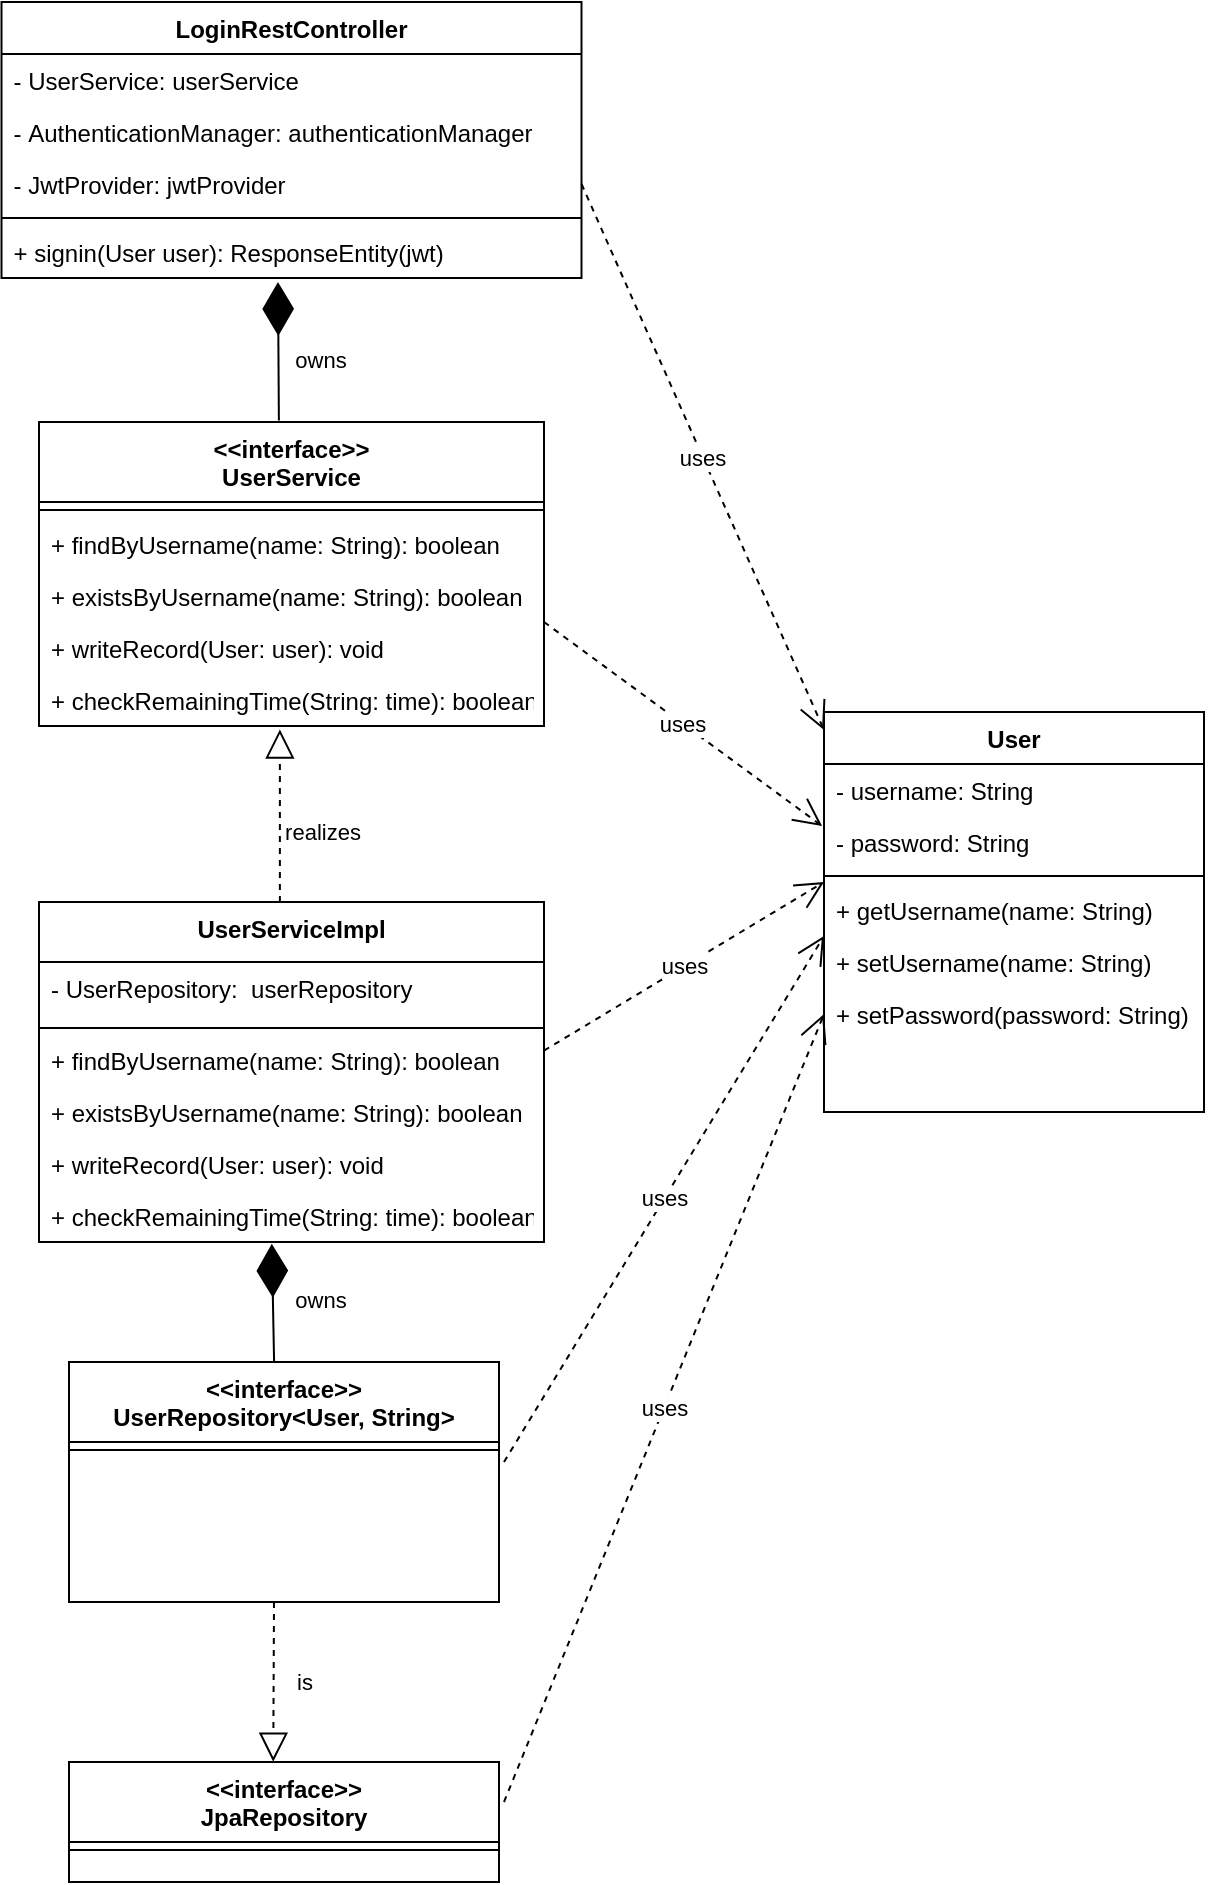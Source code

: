 <mxfile version="20.2.3" type="device"><diagram id="C5RBs43oDa-KdzZeNtuy" name="Page-1"><mxGraphModel dx="814" dy="428" grid="1" gridSize="10" guides="1" tooltips="1" connect="1" arrows="1" fold="1" page="1" pageScale="1" pageWidth="827" pageHeight="1169" math="0" shadow="0"><root><mxCell id="WIyWlLk6GJQsqaUBKTNV-0"/><mxCell id="WIyWlLk6GJQsqaUBKTNV-1" parent="WIyWlLk6GJQsqaUBKTNV-0"/><mxCell id="zkfFHV4jXpPFQw0GAbJ--0" value="LoginRestController" style="swimlane;fontStyle=1;align=center;verticalAlign=top;childLayout=stackLayout;horizontal=1;startSize=26;horizontalStack=0;resizeParent=1;resizeLast=0;collapsible=1;marginBottom=0;rounded=0;shadow=0;strokeWidth=1;" parent="WIyWlLk6GJQsqaUBKTNV-1" vertex="1"><mxGeometry x="138.75" y="30" width="290" height="138" as="geometry"><mxRectangle x="230" y="140" width="160" height="26" as="alternateBounds"/></mxGeometry></mxCell><mxCell id="zkfFHV4jXpPFQw0GAbJ--1" value="- UserService: userService" style="text;align=left;verticalAlign=top;spacingLeft=4;spacingRight=4;overflow=hidden;rotatable=0;points=[[0,0.5],[1,0.5]];portConstraint=eastwest;" parent="zkfFHV4jXpPFQw0GAbJ--0" vertex="1"><mxGeometry y="26" width="290" height="26" as="geometry"/></mxCell><mxCell id="zkfFHV4jXpPFQw0GAbJ--2" value="- AuthenticationManager: authenticationManager" style="text;align=left;verticalAlign=top;spacingLeft=4;spacingRight=4;overflow=hidden;rotatable=0;points=[[0,0.5],[1,0.5]];portConstraint=eastwest;rounded=0;shadow=0;html=0;" parent="zkfFHV4jXpPFQw0GAbJ--0" vertex="1"><mxGeometry y="52" width="290" height="26" as="geometry"/></mxCell><mxCell id="zkfFHV4jXpPFQw0GAbJ--3" value="- JwtProvider: jwtProvider" style="text;align=left;verticalAlign=top;spacingLeft=4;spacingRight=4;overflow=hidden;rotatable=0;points=[[0,0.5],[1,0.5]];portConstraint=eastwest;rounded=0;shadow=0;html=0;" parent="zkfFHV4jXpPFQw0GAbJ--0" vertex="1"><mxGeometry y="78" width="290" height="26" as="geometry"/></mxCell><mxCell id="zkfFHV4jXpPFQw0GAbJ--4" value="" style="line;html=1;strokeWidth=1;align=left;verticalAlign=middle;spacingTop=-1;spacingLeft=3;spacingRight=3;rotatable=0;labelPosition=right;points=[];portConstraint=eastwest;" parent="zkfFHV4jXpPFQw0GAbJ--0" vertex="1"><mxGeometry y="104" width="290" height="8" as="geometry"/></mxCell><mxCell id="zkfFHV4jXpPFQw0GAbJ--5" value="+ signin(User user): ResponseEntity(jwt)" style="text;align=left;verticalAlign=top;spacingLeft=4;spacingRight=4;overflow=hidden;rotatable=0;points=[[0,0.5],[1,0.5]];portConstraint=eastwest;" parent="zkfFHV4jXpPFQw0GAbJ--0" vertex="1"><mxGeometry y="112" width="290" height="26" as="geometry"/></mxCell><mxCell id="zkfFHV4jXpPFQw0GAbJ--6" value="&lt;&lt;interface&gt;&gt;&#10;UserService" style="swimlane;fontStyle=1;align=center;verticalAlign=top;childLayout=stackLayout;horizontal=1;startSize=40;horizontalStack=0;resizeParent=1;resizeLast=0;collapsible=1;marginBottom=0;rounded=0;shadow=0;strokeWidth=1;" parent="WIyWlLk6GJQsqaUBKTNV-1" vertex="1"><mxGeometry x="157.5" y="240" width="252.5" height="152" as="geometry"><mxRectangle x="130" y="380" width="160" height="26" as="alternateBounds"/></mxGeometry></mxCell><mxCell id="zkfFHV4jXpPFQw0GAbJ--9" value="" style="line;html=1;strokeWidth=1;align=left;verticalAlign=middle;spacingTop=-1;spacingLeft=3;spacingRight=3;rotatable=0;labelPosition=right;points=[];portConstraint=eastwest;" parent="zkfFHV4jXpPFQw0GAbJ--6" vertex="1"><mxGeometry y="40" width="252.5" height="8" as="geometry"/></mxCell><mxCell id="zkfFHV4jXpPFQw0GAbJ--10" value="+ findByUsername(name: String): boolean" style="text;align=left;verticalAlign=top;spacingLeft=4;spacingRight=4;overflow=hidden;rotatable=0;points=[[0,0.5],[1,0.5]];portConstraint=eastwest;fontStyle=0" parent="zkfFHV4jXpPFQw0GAbJ--6" vertex="1"><mxGeometry y="48" width="252.5" height="26" as="geometry"/></mxCell><mxCell id="zkfFHV4jXpPFQw0GAbJ--11" value="+ existsByUsername(name: String): boolean" style="text;align=left;verticalAlign=top;spacingLeft=4;spacingRight=4;overflow=hidden;rotatable=0;points=[[0,0.5],[1,0.5]];portConstraint=eastwest;" parent="zkfFHV4jXpPFQw0GAbJ--6" vertex="1"><mxGeometry y="74" width="252.5" height="26" as="geometry"/></mxCell><mxCell id="lvVtzZjJSqYKBXI0CJa6-1" value="+ writeRecord(User: user): void" style="text;align=left;verticalAlign=top;spacingLeft=4;spacingRight=4;overflow=hidden;rotatable=0;points=[[0,0.5],[1,0.5]];portConstraint=eastwest;" vertex="1" parent="zkfFHV4jXpPFQw0GAbJ--6"><mxGeometry y="100" width="252.5" height="26" as="geometry"/></mxCell><mxCell id="lvVtzZjJSqYKBXI0CJa6-3" value="+ checkRemainingTime(String: time): boolean" style="text;align=left;verticalAlign=top;spacingLeft=4;spacingRight=4;overflow=hidden;rotatable=0;points=[[0,0.5],[1,0.5]];portConstraint=eastwest;" vertex="1" parent="zkfFHV4jXpPFQw0GAbJ--6"><mxGeometry y="126" width="252.5" height="26" as="geometry"/></mxCell><mxCell id="zkfFHV4jXpPFQw0GAbJ--17" value="User" style="swimlane;fontStyle=1;align=center;verticalAlign=top;childLayout=stackLayout;horizontal=1;startSize=26;horizontalStack=0;resizeParent=1;resizeLast=0;collapsible=1;marginBottom=0;rounded=0;shadow=0;strokeWidth=1;" parent="WIyWlLk6GJQsqaUBKTNV-1" vertex="1"><mxGeometry x="550" y="385" width="190" height="200" as="geometry"><mxRectangle x="550" y="140" width="160" height="26" as="alternateBounds"/></mxGeometry></mxCell><mxCell id="zkfFHV4jXpPFQw0GAbJ--18" value="- username: String" style="text;align=left;verticalAlign=top;spacingLeft=4;spacingRight=4;overflow=hidden;rotatable=0;points=[[0,0.5],[1,0.5]];portConstraint=eastwest;" parent="zkfFHV4jXpPFQw0GAbJ--17" vertex="1"><mxGeometry y="26" width="190" height="26" as="geometry"/></mxCell><mxCell id="zkfFHV4jXpPFQw0GAbJ--19" value="- password: String" style="text;align=left;verticalAlign=top;spacingLeft=4;spacingRight=4;overflow=hidden;rotatable=0;points=[[0,0.5],[1,0.5]];portConstraint=eastwest;rounded=0;shadow=0;html=0;" parent="zkfFHV4jXpPFQw0GAbJ--17" vertex="1"><mxGeometry y="52" width="190" height="26" as="geometry"/></mxCell><mxCell id="zkfFHV4jXpPFQw0GAbJ--23" value="" style="line;html=1;strokeWidth=1;align=left;verticalAlign=middle;spacingTop=-1;spacingLeft=3;spacingRight=3;rotatable=0;labelPosition=right;points=[];portConstraint=eastwest;" parent="zkfFHV4jXpPFQw0GAbJ--17" vertex="1"><mxGeometry y="78" width="190" height="8" as="geometry"/></mxCell><mxCell id="zkfFHV4jXpPFQw0GAbJ--24" value="+ getUsername(name: String)" style="text;align=left;verticalAlign=top;spacingLeft=4;spacingRight=4;overflow=hidden;rotatable=0;points=[[0,0.5],[1,0.5]];portConstraint=eastwest;" parent="zkfFHV4jXpPFQw0GAbJ--17" vertex="1"><mxGeometry y="86" width="190" height="26" as="geometry"/></mxCell><mxCell id="zkfFHV4jXpPFQw0GAbJ--25" value="+ setUsername(name: String)" style="text;align=left;verticalAlign=top;spacingLeft=4;spacingRight=4;overflow=hidden;rotatable=0;points=[[0,0.5],[1,0.5]];portConstraint=eastwest;" parent="zkfFHV4jXpPFQw0GAbJ--17" vertex="1"><mxGeometry y="112" width="190" height="26" as="geometry"/></mxCell><mxCell id="w0S66s4mBTQuhMYGIc_d-1" value="+ setPassword(password: String)" style="text;align=left;verticalAlign=top;spacingLeft=4;spacingRight=4;overflow=hidden;rotatable=0;points=[[0,0.5],[1,0.5]];portConstraint=eastwest;" parent="zkfFHV4jXpPFQw0GAbJ--17" vertex="1"><mxGeometry y="138" width="190" height="26" as="geometry"/></mxCell><mxCell id="w0S66s4mBTQuhMYGIc_d-3" value="uses" style="endArrow=open;endSize=12;dashed=1;html=1;rounded=0;entryX=0;entryY=0.045;entryDx=0;entryDy=0;entryPerimeter=0;exitX=1;exitY=0.5;exitDx=0;exitDy=0;" parent="WIyWlLk6GJQsqaUBKTNV-1" target="zkfFHV4jXpPFQw0GAbJ--17" edge="1" source="zkfFHV4jXpPFQw0GAbJ--3"><mxGeometry width="160" relative="1" as="geometry"><mxPoint x="410" y="120" as="sourcePoint"/><mxPoint x="570" y="122" as="targetPoint"/></mxGeometry></mxCell><mxCell id="w0S66s4mBTQuhMYGIc_d-5" value="UserServiceImpl" style="swimlane;fontStyle=1;align=center;verticalAlign=top;childLayout=stackLayout;horizontal=1;startSize=30;horizontalStack=0;resizeParent=1;resizeLast=0;collapsible=1;marginBottom=0;rounded=0;shadow=0;strokeWidth=1;" parent="WIyWlLk6GJQsqaUBKTNV-1" vertex="1"><mxGeometry x="157.5" y="480" width="252.5" height="170" as="geometry"><mxRectangle x="130" y="380" width="160" height="26" as="alternateBounds"/></mxGeometry></mxCell><mxCell id="w0S66s4mBTQuhMYGIc_d-9" value="- UserRepository:  userRepository" style="text;align=left;verticalAlign=top;spacingLeft=4;spacingRight=4;overflow=hidden;rotatable=0;points=[[0,0.5],[1,0.5]];portConstraint=eastwest;fontStyle=0" parent="w0S66s4mBTQuhMYGIc_d-5" vertex="1"><mxGeometry y="30" width="252.5" height="30" as="geometry"/></mxCell><mxCell id="w0S66s4mBTQuhMYGIc_d-6" value="" style="line;html=1;strokeWidth=1;align=left;verticalAlign=middle;spacingTop=-1;spacingLeft=3;spacingRight=3;rotatable=0;labelPosition=right;points=[];portConstraint=eastwest;" parent="w0S66s4mBTQuhMYGIc_d-5" vertex="1"><mxGeometry y="60" width="252.5" height="6" as="geometry"/></mxCell><mxCell id="w0S66s4mBTQuhMYGIc_d-7" value="+ findByUsername(name: String): boolean" style="text;align=left;verticalAlign=top;spacingLeft=4;spacingRight=4;overflow=hidden;rotatable=0;points=[[0,0.5],[1,0.5]];portConstraint=eastwest;fontStyle=0" parent="w0S66s4mBTQuhMYGIc_d-5" vertex="1"><mxGeometry y="66" width="252.5" height="26" as="geometry"/></mxCell><mxCell id="w0S66s4mBTQuhMYGIc_d-8" value="+ existsByUsername(name: String): boolean" style="text;align=left;verticalAlign=top;spacingLeft=4;spacingRight=4;overflow=hidden;rotatable=0;points=[[0,0.5],[1,0.5]];portConstraint=eastwest;" parent="w0S66s4mBTQuhMYGIc_d-5" vertex="1"><mxGeometry y="92" width="252.5" height="26" as="geometry"/></mxCell><mxCell id="lvVtzZjJSqYKBXI0CJa6-2" value="+ writeRecord(User: user): void" style="text;align=left;verticalAlign=top;spacingLeft=4;spacingRight=4;overflow=hidden;rotatable=0;points=[[0,0.5],[1,0.5]];portConstraint=eastwest;" vertex="1" parent="w0S66s4mBTQuhMYGIc_d-5"><mxGeometry y="118" width="252.5" height="26" as="geometry"/></mxCell><mxCell id="lvVtzZjJSqYKBXI0CJa6-4" value="+ checkRemainingTime(String: time): boolean" style="text;align=left;verticalAlign=top;spacingLeft=4;spacingRight=4;overflow=hidden;rotatable=0;points=[[0,0.5],[1,0.5]];portConstraint=eastwest;" vertex="1" parent="w0S66s4mBTQuhMYGIc_d-5"><mxGeometry y="144" width="252.5" height="26" as="geometry"/></mxCell><mxCell id="w0S66s4mBTQuhMYGIc_d-10" value="&lt;&lt;interface&gt;&gt;&#10;UserRepository&lt;User, String&gt;" style="swimlane;fontStyle=1;align=center;verticalAlign=top;childLayout=stackLayout;horizontal=1;startSize=40;horizontalStack=0;resizeParent=1;resizeLast=0;collapsible=1;marginBottom=0;rounded=0;shadow=0;strokeWidth=1;" parent="WIyWlLk6GJQsqaUBKTNV-1" vertex="1"><mxGeometry x="172.5" y="710" width="215" height="120" as="geometry"><mxRectangle x="130" y="380" width="160" height="26" as="alternateBounds"/></mxGeometry></mxCell><mxCell id="w0S66s4mBTQuhMYGIc_d-11" value="" style="line;html=1;strokeWidth=1;align=left;verticalAlign=middle;spacingTop=-1;spacingLeft=3;spacingRight=3;rotatable=0;labelPosition=right;points=[];portConstraint=eastwest;" parent="w0S66s4mBTQuhMYGIc_d-10" vertex="1"><mxGeometry y="40" width="215" height="8" as="geometry"/></mxCell><mxCell id="w0S66s4mBTQuhMYGIc_d-14" value="&lt;&lt;interface&gt;&gt;&#10;JpaRepository" style="swimlane;fontStyle=1;align=center;verticalAlign=top;childLayout=stackLayout;horizontal=1;startSize=40;horizontalStack=0;resizeParent=1;resizeLast=0;collapsible=1;marginBottom=0;rounded=0;shadow=0;strokeWidth=1;" parent="WIyWlLk6GJQsqaUBKTNV-1" vertex="1"><mxGeometry x="172.5" y="910" width="215" height="60" as="geometry"><mxRectangle x="130" y="380" width="160" height="26" as="alternateBounds"/></mxGeometry></mxCell><mxCell id="w0S66s4mBTQuhMYGIc_d-15" value="" style="line;html=1;strokeWidth=1;align=left;verticalAlign=middle;spacingTop=-1;spacingLeft=3;spacingRight=3;rotatable=0;labelPosition=right;points=[];portConstraint=eastwest;" parent="w0S66s4mBTQuhMYGIc_d-14" vertex="1"><mxGeometry y="40" width="215" height="8" as="geometry"/></mxCell><mxCell id="w0S66s4mBTQuhMYGIc_d-16" value="uses" style="endArrow=open;endSize=12;dashed=1;html=1;rounded=0;entryX=-0.005;entryY=0.192;entryDx=0;entryDy=0;entryPerimeter=0;" parent="WIyWlLk6GJQsqaUBKTNV-1" target="zkfFHV4jXpPFQw0GAbJ--19" edge="1"><mxGeometry width="160" relative="1" as="geometry"><mxPoint x="410" y="340" as="sourcePoint"/><mxPoint x="508.51" y="583" as="targetPoint"/></mxGeometry></mxCell><mxCell id="w0S66s4mBTQuhMYGIc_d-17" value="uses" style="endArrow=open;endSize=12;dashed=1;html=1;rounded=0;entryX=0;entryY=0.875;entryDx=0;entryDy=0;entryPerimeter=0;exitX=1;exitY=0.319;exitDx=0;exitDy=0;exitPerimeter=0;" parent="WIyWlLk6GJQsqaUBKTNV-1" target="zkfFHV4jXpPFQw0GAbJ--23" edge="1" source="w0S66s4mBTQuhMYGIc_d-7"><mxGeometry width="160" relative="1" as="geometry"><mxPoint x="372.5" y="470" as="sourcePoint"/><mxPoint x="549.05" y="601.992" as="targetPoint"/></mxGeometry></mxCell><mxCell id="w0S66s4mBTQuhMYGIc_d-19" value="uses" style="endArrow=open;endSize=12;dashed=1;html=1;rounded=0;entryX=0;entryY=0;entryDx=0;entryDy=0;entryPerimeter=0;" parent="WIyWlLk6GJQsqaUBKTNV-1" target="zkfFHV4jXpPFQw0GAbJ--25" edge="1"><mxGeometry width="160" relative="1" as="geometry"><mxPoint x="390" y="760" as="sourcePoint"/><mxPoint x="550" y="660" as="targetPoint"/></mxGeometry></mxCell><mxCell id="w0S66s4mBTQuhMYGIc_d-20" value="uses" style="endArrow=open;endSize=12;dashed=1;html=1;rounded=0;entryX=0;entryY=0.5;entryDx=0;entryDy=0;" parent="WIyWlLk6GJQsqaUBKTNV-1" target="w0S66s4mBTQuhMYGIc_d-1" edge="1"><mxGeometry width="160" relative="1" as="geometry"><mxPoint x="390" y="930" as="sourcePoint"/><mxPoint x="550" y="860" as="targetPoint"/></mxGeometry></mxCell><mxCell id="w0S66s4mBTQuhMYGIc_d-22" value="" style="endArrow=diamondThin;endFill=1;endSize=24;html=1;rounded=0;exitX=0.475;exitY=-0.005;exitDx=0;exitDy=0;exitPerimeter=0;" parent="WIyWlLk6GJQsqaUBKTNV-1" source="zkfFHV4jXpPFQw0GAbJ--6" edge="1"><mxGeometry width="160" relative="1" as="geometry"><mxPoint x="257" y="240" as="sourcePoint"/><mxPoint x="277" y="170" as="targetPoint"/></mxGeometry></mxCell><mxCell id="w0S66s4mBTQuhMYGIc_d-23" value="" style="endArrow=block;dashed=1;endFill=0;endSize=12;html=1;rounded=0;exitX=0.477;exitY=0;exitDx=0;exitDy=0;exitPerimeter=0;entryX=0.477;entryY=1.066;entryDx=0;entryDy=0;entryPerimeter=0;" parent="WIyWlLk6GJQsqaUBKTNV-1" source="w0S66s4mBTQuhMYGIc_d-5" edge="1" target="lvVtzZjJSqYKBXI0CJa6-3"><mxGeometry width="160" relative="1" as="geometry"><mxPoint x="330" y="220" as="sourcePoint"/><mxPoint x="278" y="400" as="targetPoint"/></mxGeometry></mxCell><mxCell id="w0S66s4mBTQuhMYGIc_d-24" value="" style="endArrow=diamondThin;endFill=1;endSize=24;html=1;rounded=0;exitX=0.477;exitY=0;exitDx=0;exitDy=0;exitPerimeter=0;entryX=0.461;entryY=1.033;entryDx=0;entryDy=0;entryPerimeter=0;" parent="WIyWlLk6GJQsqaUBKTNV-1" source="w0S66s4mBTQuhMYGIc_d-10" edge="1" target="lvVtzZjJSqYKBXI0CJa6-4"><mxGeometry width="160" relative="1" as="geometry"><mxPoint x="260.005" y="699.4" as="sourcePoint"/><mxPoint x="260" y="650" as="targetPoint"/></mxGeometry></mxCell><mxCell id="w0S66s4mBTQuhMYGIc_d-26" value="is" style="edgeLabel;html=1;align=center;verticalAlign=middle;resizable=0;points=[];" parent="w0S66s4mBTQuhMYGIc_d-24" vertex="1" connectable="0"><mxGeometry x="0.611" y="1" relative="1" as="geometry"><mxPoint x="17" y="207" as="offset"/></mxGeometry></mxCell><mxCell id="w0S66s4mBTQuhMYGIc_d-25" value="" style="endArrow=block;dashed=1;endFill=0;endSize=12;html=1;rounded=0;entryX=0.475;entryY=-0.002;entryDx=0;entryDy=0;entryPerimeter=0;" parent="WIyWlLk6GJQsqaUBKTNV-1" target="w0S66s4mBTQuhMYGIc_d-14" edge="1"><mxGeometry width="160" relative="1" as="geometry"><mxPoint x="275" y="830" as="sourcePoint"/><mxPoint x="490" y="840" as="targetPoint"/></mxGeometry></mxCell><mxCell id="w0S66s4mBTQuhMYGIc_d-27" value="realizes" style="edgeLabel;html=1;align=center;verticalAlign=middle;resizable=0;points=[];" parent="WIyWlLk6GJQsqaUBKTNV-1" vertex="1" connectable="0"><mxGeometry x="299.996" y="450.001" as="geometry"><mxPoint x="-1" y="-5" as="offset"/></mxGeometry></mxCell><mxCell id="w0S66s4mBTQuhMYGIc_d-28" value="owns" style="edgeLabel;html=1;align=center;verticalAlign=middle;resizable=0;points=[];" parent="WIyWlLk6GJQsqaUBKTNV-1" vertex="1" connectable="0"><mxGeometry x="299.996" y="680.001" as="geometry"><mxPoint x="-2" y="-1" as="offset"/></mxGeometry></mxCell><mxCell id="w0S66s4mBTQuhMYGIc_d-29" value="owns" style="edgeLabel;html=1;align=center;verticalAlign=middle;resizable=0;points=[];" parent="WIyWlLk6GJQsqaUBKTNV-1" vertex="1" connectable="0"><mxGeometry x="299.996" y="210.001" as="geometry"><mxPoint x="-2" y="-1" as="offset"/></mxGeometry></mxCell></root></mxGraphModel></diagram></mxfile>